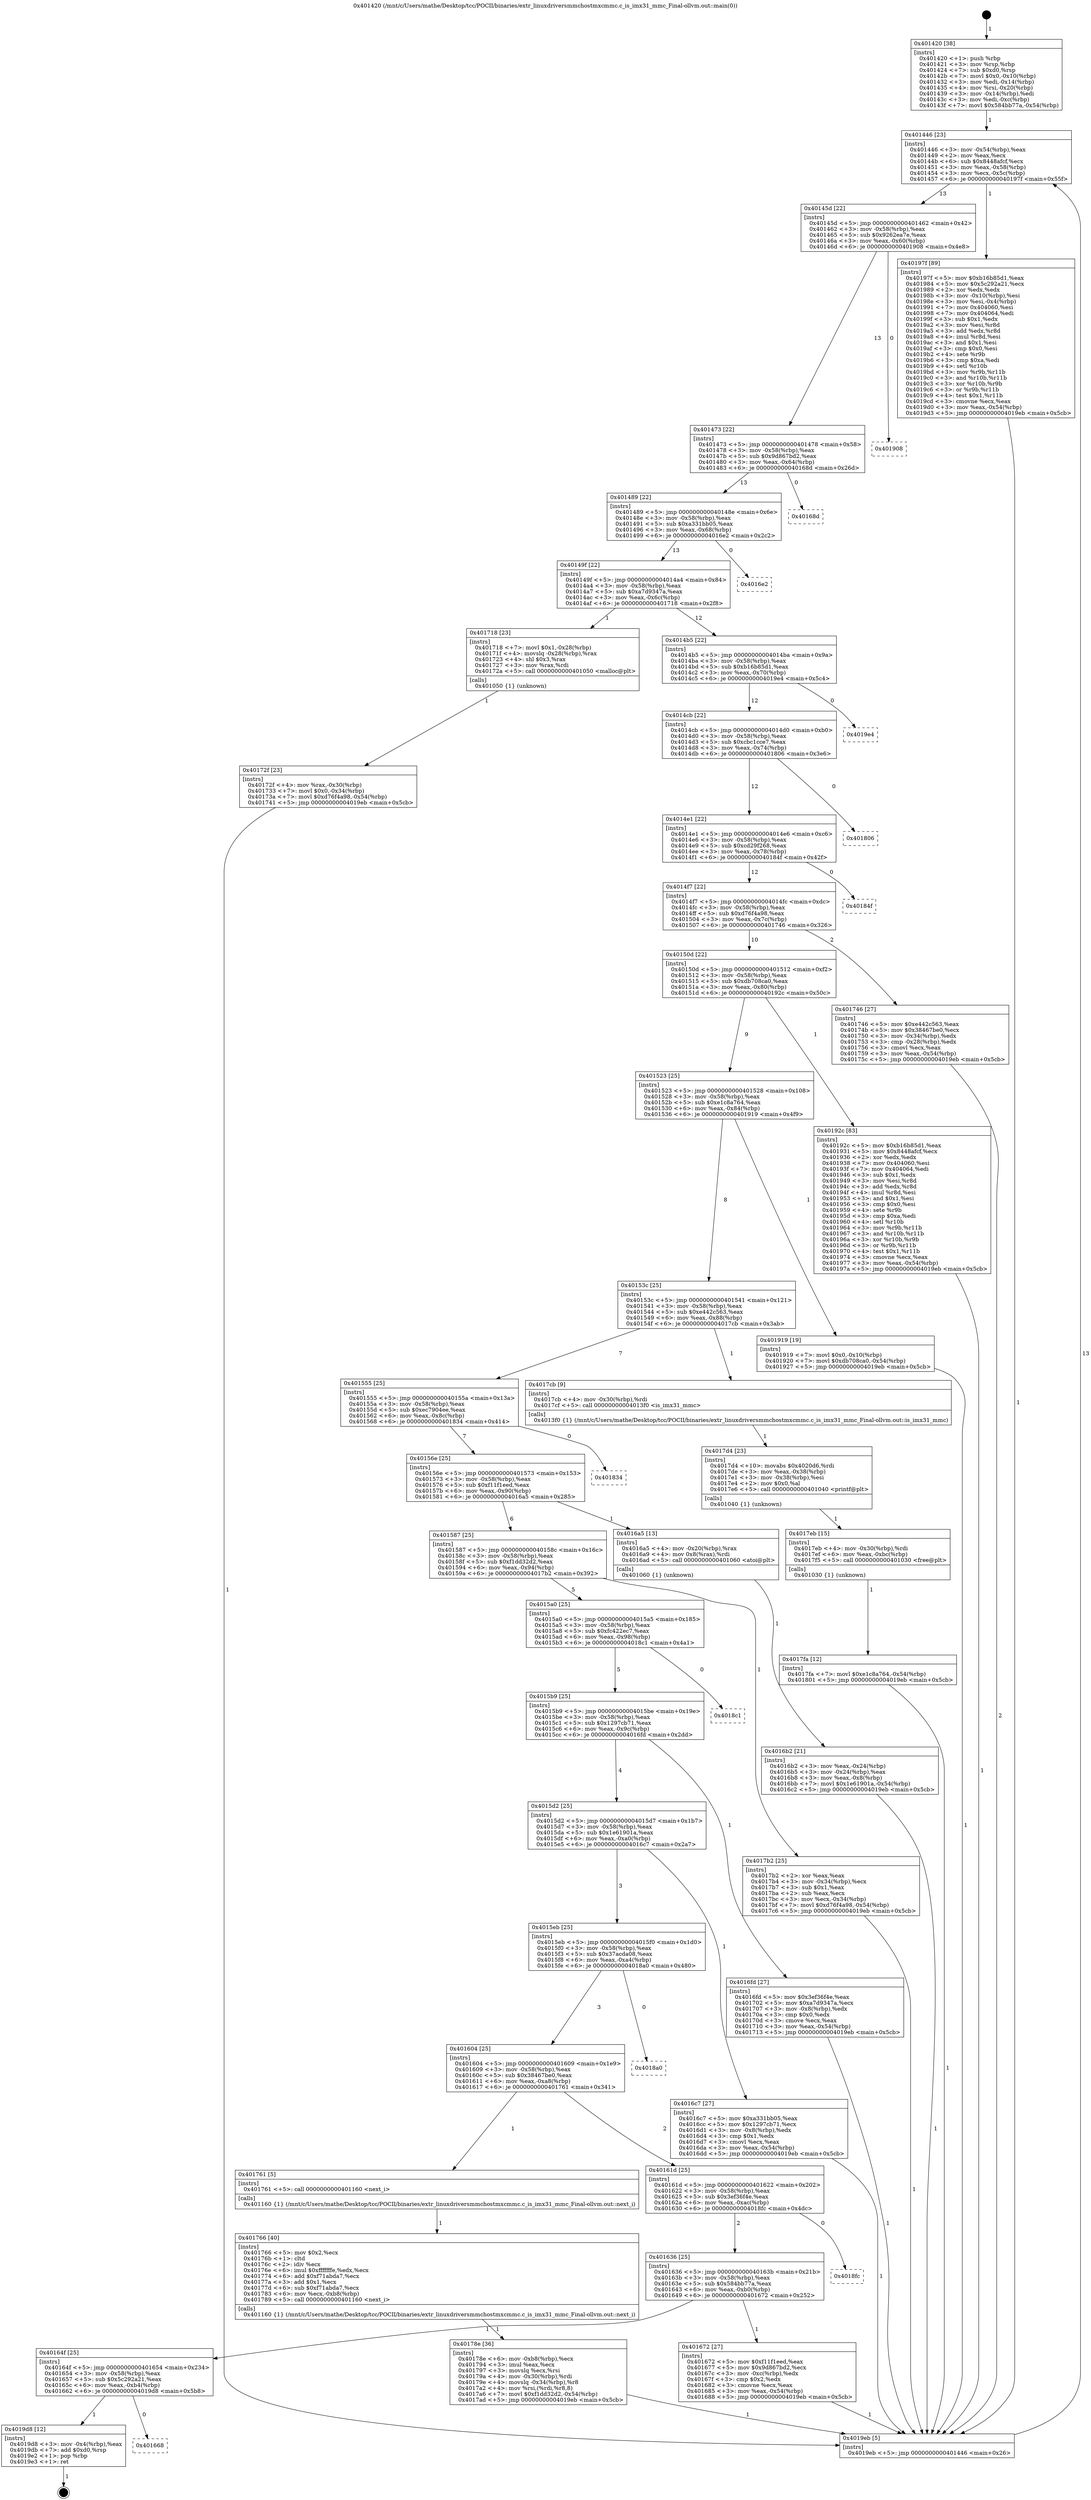 digraph "0x401420" {
  label = "0x401420 (/mnt/c/Users/mathe/Desktop/tcc/POCII/binaries/extr_linuxdriversmmchostmxcmmc.c_is_imx31_mmc_Final-ollvm.out::main(0))"
  labelloc = "t"
  node[shape=record]

  Entry [label="",width=0.3,height=0.3,shape=circle,fillcolor=black,style=filled]
  "0x401446" [label="{
     0x401446 [23]\l
     | [instrs]\l
     &nbsp;&nbsp;0x401446 \<+3\>: mov -0x54(%rbp),%eax\l
     &nbsp;&nbsp;0x401449 \<+2\>: mov %eax,%ecx\l
     &nbsp;&nbsp;0x40144b \<+6\>: sub $0x8448afcf,%ecx\l
     &nbsp;&nbsp;0x401451 \<+3\>: mov %eax,-0x58(%rbp)\l
     &nbsp;&nbsp;0x401454 \<+3\>: mov %ecx,-0x5c(%rbp)\l
     &nbsp;&nbsp;0x401457 \<+6\>: je 000000000040197f \<main+0x55f\>\l
  }"]
  "0x40197f" [label="{
     0x40197f [89]\l
     | [instrs]\l
     &nbsp;&nbsp;0x40197f \<+5\>: mov $0xb16b85d1,%eax\l
     &nbsp;&nbsp;0x401984 \<+5\>: mov $0x5c292a21,%ecx\l
     &nbsp;&nbsp;0x401989 \<+2\>: xor %edx,%edx\l
     &nbsp;&nbsp;0x40198b \<+3\>: mov -0x10(%rbp),%esi\l
     &nbsp;&nbsp;0x40198e \<+3\>: mov %esi,-0x4(%rbp)\l
     &nbsp;&nbsp;0x401991 \<+7\>: mov 0x404060,%esi\l
     &nbsp;&nbsp;0x401998 \<+7\>: mov 0x404064,%edi\l
     &nbsp;&nbsp;0x40199f \<+3\>: sub $0x1,%edx\l
     &nbsp;&nbsp;0x4019a2 \<+3\>: mov %esi,%r8d\l
     &nbsp;&nbsp;0x4019a5 \<+3\>: add %edx,%r8d\l
     &nbsp;&nbsp;0x4019a8 \<+4\>: imul %r8d,%esi\l
     &nbsp;&nbsp;0x4019ac \<+3\>: and $0x1,%esi\l
     &nbsp;&nbsp;0x4019af \<+3\>: cmp $0x0,%esi\l
     &nbsp;&nbsp;0x4019b2 \<+4\>: sete %r9b\l
     &nbsp;&nbsp;0x4019b6 \<+3\>: cmp $0xa,%edi\l
     &nbsp;&nbsp;0x4019b9 \<+4\>: setl %r10b\l
     &nbsp;&nbsp;0x4019bd \<+3\>: mov %r9b,%r11b\l
     &nbsp;&nbsp;0x4019c0 \<+3\>: and %r10b,%r11b\l
     &nbsp;&nbsp;0x4019c3 \<+3\>: xor %r10b,%r9b\l
     &nbsp;&nbsp;0x4019c6 \<+3\>: or %r9b,%r11b\l
     &nbsp;&nbsp;0x4019c9 \<+4\>: test $0x1,%r11b\l
     &nbsp;&nbsp;0x4019cd \<+3\>: cmovne %ecx,%eax\l
     &nbsp;&nbsp;0x4019d0 \<+3\>: mov %eax,-0x54(%rbp)\l
     &nbsp;&nbsp;0x4019d3 \<+5\>: jmp 00000000004019eb \<main+0x5cb\>\l
  }"]
  "0x40145d" [label="{
     0x40145d [22]\l
     | [instrs]\l
     &nbsp;&nbsp;0x40145d \<+5\>: jmp 0000000000401462 \<main+0x42\>\l
     &nbsp;&nbsp;0x401462 \<+3\>: mov -0x58(%rbp),%eax\l
     &nbsp;&nbsp;0x401465 \<+5\>: sub $0x9262ea7e,%eax\l
     &nbsp;&nbsp;0x40146a \<+3\>: mov %eax,-0x60(%rbp)\l
     &nbsp;&nbsp;0x40146d \<+6\>: je 0000000000401908 \<main+0x4e8\>\l
  }"]
  Exit [label="",width=0.3,height=0.3,shape=circle,fillcolor=black,style=filled,peripheries=2]
  "0x401908" [label="{
     0x401908\l
  }", style=dashed]
  "0x401473" [label="{
     0x401473 [22]\l
     | [instrs]\l
     &nbsp;&nbsp;0x401473 \<+5\>: jmp 0000000000401478 \<main+0x58\>\l
     &nbsp;&nbsp;0x401478 \<+3\>: mov -0x58(%rbp),%eax\l
     &nbsp;&nbsp;0x40147b \<+5\>: sub $0x9d867bd2,%eax\l
     &nbsp;&nbsp;0x401480 \<+3\>: mov %eax,-0x64(%rbp)\l
     &nbsp;&nbsp;0x401483 \<+6\>: je 000000000040168d \<main+0x26d\>\l
  }"]
  "0x401668" [label="{
     0x401668\l
  }", style=dashed]
  "0x40168d" [label="{
     0x40168d\l
  }", style=dashed]
  "0x401489" [label="{
     0x401489 [22]\l
     | [instrs]\l
     &nbsp;&nbsp;0x401489 \<+5\>: jmp 000000000040148e \<main+0x6e\>\l
     &nbsp;&nbsp;0x40148e \<+3\>: mov -0x58(%rbp),%eax\l
     &nbsp;&nbsp;0x401491 \<+5\>: sub $0xa331bb05,%eax\l
     &nbsp;&nbsp;0x401496 \<+3\>: mov %eax,-0x68(%rbp)\l
     &nbsp;&nbsp;0x401499 \<+6\>: je 00000000004016e2 \<main+0x2c2\>\l
  }"]
  "0x4019d8" [label="{
     0x4019d8 [12]\l
     | [instrs]\l
     &nbsp;&nbsp;0x4019d8 \<+3\>: mov -0x4(%rbp),%eax\l
     &nbsp;&nbsp;0x4019db \<+7\>: add $0xd0,%rsp\l
     &nbsp;&nbsp;0x4019e2 \<+1\>: pop %rbp\l
     &nbsp;&nbsp;0x4019e3 \<+1\>: ret\l
  }"]
  "0x4016e2" [label="{
     0x4016e2\l
  }", style=dashed]
  "0x40149f" [label="{
     0x40149f [22]\l
     | [instrs]\l
     &nbsp;&nbsp;0x40149f \<+5\>: jmp 00000000004014a4 \<main+0x84\>\l
     &nbsp;&nbsp;0x4014a4 \<+3\>: mov -0x58(%rbp),%eax\l
     &nbsp;&nbsp;0x4014a7 \<+5\>: sub $0xa7d9347a,%eax\l
     &nbsp;&nbsp;0x4014ac \<+3\>: mov %eax,-0x6c(%rbp)\l
     &nbsp;&nbsp;0x4014af \<+6\>: je 0000000000401718 \<main+0x2f8\>\l
  }"]
  "0x4017fa" [label="{
     0x4017fa [12]\l
     | [instrs]\l
     &nbsp;&nbsp;0x4017fa \<+7\>: movl $0xe1c8a764,-0x54(%rbp)\l
     &nbsp;&nbsp;0x401801 \<+5\>: jmp 00000000004019eb \<main+0x5cb\>\l
  }"]
  "0x401718" [label="{
     0x401718 [23]\l
     | [instrs]\l
     &nbsp;&nbsp;0x401718 \<+7\>: movl $0x1,-0x28(%rbp)\l
     &nbsp;&nbsp;0x40171f \<+4\>: movslq -0x28(%rbp),%rax\l
     &nbsp;&nbsp;0x401723 \<+4\>: shl $0x3,%rax\l
     &nbsp;&nbsp;0x401727 \<+3\>: mov %rax,%rdi\l
     &nbsp;&nbsp;0x40172a \<+5\>: call 0000000000401050 \<malloc@plt\>\l
     | [calls]\l
     &nbsp;&nbsp;0x401050 \{1\} (unknown)\l
  }"]
  "0x4014b5" [label="{
     0x4014b5 [22]\l
     | [instrs]\l
     &nbsp;&nbsp;0x4014b5 \<+5\>: jmp 00000000004014ba \<main+0x9a\>\l
     &nbsp;&nbsp;0x4014ba \<+3\>: mov -0x58(%rbp),%eax\l
     &nbsp;&nbsp;0x4014bd \<+5\>: sub $0xb16b85d1,%eax\l
     &nbsp;&nbsp;0x4014c2 \<+3\>: mov %eax,-0x70(%rbp)\l
     &nbsp;&nbsp;0x4014c5 \<+6\>: je 00000000004019e4 \<main+0x5c4\>\l
  }"]
  "0x4017eb" [label="{
     0x4017eb [15]\l
     | [instrs]\l
     &nbsp;&nbsp;0x4017eb \<+4\>: mov -0x30(%rbp),%rdi\l
     &nbsp;&nbsp;0x4017ef \<+6\>: mov %eax,-0xbc(%rbp)\l
     &nbsp;&nbsp;0x4017f5 \<+5\>: call 0000000000401030 \<free@plt\>\l
     | [calls]\l
     &nbsp;&nbsp;0x401030 \{1\} (unknown)\l
  }"]
  "0x4019e4" [label="{
     0x4019e4\l
  }", style=dashed]
  "0x4014cb" [label="{
     0x4014cb [22]\l
     | [instrs]\l
     &nbsp;&nbsp;0x4014cb \<+5\>: jmp 00000000004014d0 \<main+0xb0\>\l
     &nbsp;&nbsp;0x4014d0 \<+3\>: mov -0x58(%rbp),%eax\l
     &nbsp;&nbsp;0x4014d3 \<+5\>: sub $0xcbc1cce7,%eax\l
     &nbsp;&nbsp;0x4014d8 \<+3\>: mov %eax,-0x74(%rbp)\l
     &nbsp;&nbsp;0x4014db \<+6\>: je 0000000000401806 \<main+0x3e6\>\l
  }"]
  "0x4017d4" [label="{
     0x4017d4 [23]\l
     | [instrs]\l
     &nbsp;&nbsp;0x4017d4 \<+10\>: movabs $0x4020d6,%rdi\l
     &nbsp;&nbsp;0x4017de \<+3\>: mov %eax,-0x38(%rbp)\l
     &nbsp;&nbsp;0x4017e1 \<+3\>: mov -0x38(%rbp),%esi\l
     &nbsp;&nbsp;0x4017e4 \<+2\>: mov $0x0,%al\l
     &nbsp;&nbsp;0x4017e6 \<+5\>: call 0000000000401040 \<printf@plt\>\l
     | [calls]\l
     &nbsp;&nbsp;0x401040 \{1\} (unknown)\l
  }"]
  "0x401806" [label="{
     0x401806\l
  }", style=dashed]
  "0x4014e1" [label="{
     0x4014e1 [22]\l
     | [instrs]\l
     &nbsp;&nbsp;0x4014e1 \<+5\>: jmp 00000000004014e6 \<main+0xc6\>\l
     &nbsp;&nbsp;0x4014e6 \<+3\>: mov -0x58(%rbp),%eax\l
     &nbsp;&nbsp;0x4014e9 \<+5\>: sub $0xcd29f268,%eax\l
     &nbsp;&nbsp;0x4014ee \<+3\>: mov %eax,-0x78(%rbp)\l
     &nbsp;&nbsp;0x4014f1 \<+6\>: je 000000000040184f \<main+0x42f\>\l
  }"]
  "0x40178e" [label="{
     0x40178e [36]\l
     | [instrs]\l
     &nbsp;&nbsp;0x40178e \<+6\>: mov -0xb8(%rbp),%ecx\l
     &nbsp;&nbsp;0x401794 \<+3\>: imul %eax,%ecx\l
     &nbsp;&nbsp;0x401797 \<+3\>: movslq %ecx,%rsi\l
     &nbsp;&nbsp;0x40179a \<+4\>: mov -0x30(%rbp),%rdi\l
     &nbsp;&nbsp;0x40179e \<+4\>: movslq -0x34(%rbp),%r8\l
     &nbsp;&nbsp;0x4017a2 \<+4\>: mov %rsi,(%rdi,%r8,8)\l
     &nbsp;&nbsp;0x4017a6 \<+7\>: movl $0xf1dd32d2,-0x54(%rbp)\l
     &nbsp;&nbsp;0x4017ad \<+5\>: jmp 00000000004019eb \<main+0x5cb\>\l
  }"]
  "0x40184f" [label="{
     0x40184f\l
  }", style=dashed]
  "0x4014f7" [label="{
     0x4014f7 [22]\l
     | [instrs]\l
     &nbsp;&nbsp;0x4014f7 \<+5\>: jmp 00000000004014fc \<main+0xdc\>\l
     &nbsp;&nbsp;0x4014fc \<+3\>: mov -0x58(%rbp),%eax\l
     &nbsp;&nbsp;0x4014ff \<+5\>: sub $0xd76f4a98,%eax\l
     &nbsp;&nbsp;0x401504 \<+3\>: mov %eax,-0x7c(%rbp)\l
     &nbsp;&nbsp;0x401507 \<+6\>: je 0000000000401746 \<main+0x326\>\l
  }"]
  "0x401766" [label="{
     0x401766 [40]\l
     | [instrs]\l
     &nbsp;&nbsp;0x401766 \<+5\>: mov $0x2,%ecx\l
     &nbsp;&nbsp;0x40176b \<+1\>: cltd\l
     &nbsp;&nbsp;0x40176c \<+2\>: idiv %ecx\l
     &nbsp;&nbsp;0x40176e \<+6\>: imul $0xfffffffe,%edx,%ecx\l
     &nbsp;&nbsp;0x401774 \<+6\>: add $0xf71abda7,%ecx\l
     &nbsp;&nbsp;0x40177a \<+3\>: add $0x1,%ecx\l
     &nbsp;&nbsp;0x40177d \<+6\>: sub $0xf71abda7,%ecx\l
     &nbsp;&nbsp;0x401783 \<+6\>: mov %ecx,-0xb8(%rbp)\l
     &nbsp;&nbsp;0x401789 \<+5\>: call 0000000000401160 \<next_i\>\l
     | [calls]\l
     &nbsp;&nbsp;0x401160 \{1\} (/mnt/c/Users/mathe/Desktop/tcc/POCII/binaries/extr_linuxdriversmmchostmxcmmc.c_is_imx31_mmc_Final-ollvm.out::next_i)\l
  }"]
  "0x401746" [label="{
     0x401746 [27]\l
     | [instrs]\l
     &nbsp;&nbsp;0x401746 \<+5\>: mov $0xe442c563,%eax\l
     &nbsp;&nbsp;0x40174b \<+5\>: mov $0x38467be0,%ecx\l
     &nbsp;&nbsp;0x401750 \<+3\>: mov -0x34(%rbp),%edx\l
     &nbsp;&nbsp;0x401753 \<+3\>: cmp -0x28(%rbp),%edx\l
     &nbsp;&nbsp;0x401756 \<+3\>: cmovl %ecx,%eax\l
     &nbsp;&nbsp;0x401759 \<+3\>: mov %eax,-0x54(%rbp)\l
     &nbsp;&nbsp;0x40175c \<+5\>: jmp 00000000004019eb \<main+0x5cb\>\l
  }"]
  "0x40150d" [label="{
     0x40150d [22]\l
     | [instrs]\l
     &nbsp;&nbsp;0x40150d \<+5\>: jmp 0000000000401512 \<main+0xf2\>\l
     &nbsp;&nbsp;0x401512 \<+3\>: mov -0x58(%rbp),%eax\l
     &nbsp;&nbsp;0x401515 \<+5\>: sub $0xdb708ca0,%eax\l
     &nbsp;&nbsp;0x40151a \<+3\>: mov %eax,-0x80(%rbp)\l
     &nbsp;&nbsp;0x40151d \<+6\>: je 000000000040192c \<main+0x50c\>\l
  }"]
  "0x40172f" [label="{
     0x40172f [23]\l
     | [instrs]\l
     &nbsp;&nbsp;0x40172f \<+4\>: mov %rax,-0x30(%rbp)\l
     &nbsp;&nbsp;0x401733 \<+7\>: movl $0x0,-0x34(%rbp)\l
     &nbsp;&nbsp;0x40173a \<+7\>: movl $0xd76f4a98,-0x54(%rbp)\l
     &nbsp;&nbsp;0x401741 \<+5\>: jmp 00000000004019eb \<main+0x5cb\>\l
  }"]
  "0x40192c" [label="{
     0x40192c [83]\l
     | [instrs]\l
     &nbsp;&nbsp;0x40192c \<+5\>: mov $0xb16b85d1,%eax\l
     &nbsp;&nbsp;0x401931 \<+5\>: mov $0x8448afcf,%ecx\l
     &nbsp;&nbsp;0x401936 \<+2\>: xor %edx,%edx\l
     &nbsp;&nbsp;0x401938 \<+7\>: mov 0x404060,%esi\l
     &nbsp;&nbsp;0x40193f \<+7\>: mov 0x404064,%edi\l
     &nbsp;&nbsp;0x401946 \<+3\>: sub $0x1,%edx\l
     &nbsp;&nbsp;0x401949 \<+3\>: mov %esi,%r8d\l
     &nbsp;&nbsp;0x40194c \<+3\>: add %edx,%r8d\l
     &nbsp;&nbsp;0x40194f \<+4\>: imul %r8d,%esi\l
     &nbsp;&nbsp;0x401953 \<+3\>: and $0x1,%esi\l
     &nbsp;&nbsp;0x401956 \<+3\>: cmp $0x0,%esi\l
     &nbsp;&nbsp;0x401959 \<+4\>: sete %r9b\l
     &nbsp;&nbsp;0x40195d \<+3\>: cmp $0xa,%edi\l
     &nbsp;&nbsp;0x401960 \<+4\>: setl %r10b\l
     &nbsp;&nbsp;0x401964 \<+3\>: mov %r9b,%r11b\l
     &nbsp;&nbsp;0x401967 \<+3\>: and %r10b,%r11b\l
     &nbsp;&nbsp;0x40196a \<+3\>: xor %r10b,%r9b\l
     &nbsp;&nbsp;0x40196d \<+3\>: or %r9b,%r11b\l
     &nbsp;&nbsp;0x401970 \<+4\>: test $0x1,%r11b\l
     &nbsp;&nbsp;0x401974 \<+3\>: cmovne %ecx,%eax\l
     &nbsp;&nbsp;0x401977 \<+3\>: mov %eax,-0x54(%rbp)\l
     &nbsp;&nbsp;0x40197a \<+5\>: jmp 00000000004019eb \<main+0x5cb\>\l
  }"]
  "0x401523" [label="{
     0x401523 [25]\l
     | [instrs]\l
     &nbsp;&nbsp;0x401523 \<+5\>: jmp 0000000000401528 \<main+0x108\>\l
     &nbsp;&nbsp;0x401528 \<+3\>: mov -0x58(%rbp),%eax\l
     &nbsp;&nbsp;0x40152b \<+5\>: sub $0xe1c8a764,%eax\l
     &nbsp;&nbsp;0x401530 \<+6\>: mov %eax,-0x84(%rbp)\l
     &nbsp;&nbsp;0x401536 \<+6\>: je 0000000000401919 \<main+0x4f9\>\l
  }"]
  "0x4016b2" [label="{
     0x4016b2 [21]\l
     | [instrs]\l
     &nbsp;&nbsp;0x4016b2 \<+3\>: mov %eax,-0x24(%rbp)\l
     &nbsp;&nbsp;0x4016b5 \<+3\>: mov -0x24(%rbp),%eax\l
     &nbsp;&nbsp;0x4016b8 \<+3\>: mov %eax,-0x8(%rbp)\l
     &nbsp;&nbsp;0x4016bb \<+7\>: movl $0x1e61901a,-0x54(%rbp)\l
     &nbsp;&nbsp;0x4016c2 \<+5\>: jmp 00000000004019eb \<main+0x5cb\>\l
  }"]
  "0x401919" [label="{
     0x401919 [19]\l
     | [instrs]\l
     &nbsp;&nbsp;0x401919 \<+7\>: movl $0x0,-0x10(%rbp)\l
     &nbsp;&nbsp;0x401920 \<+7\>: movl $0xdb708ca0,-0x54(%rbp)\l
     &nbsp;&nbsp;0x401927 \<+5\>: jmp 00000000004019eb \<main+0x5cb\>\l
  }"]
  "0x40153c" [label="{
     0x40153c [25]\l
     | [instrs]\l
     &nbsp;&nbsp;0x40153c \<+5\>: jmp 0000000000401541 \<main+0x121\>\l
     &nbsp;&nbsp;0x401541 \<+3\>: mov -0x58(%rbp),%eax\l
     &nbsp;&nbsp;0x401544 \<+5\>: sub $0xe442c563,%eax\l
     &nbsp;&nbsp;0x401549 \<+6\>: mov %eax,-0x88(%rbp)\l
     &nbsp;&nbsp;0x40154f \<+6\>: je 00000000004017cb \<main+0x3ab\>\l
  }"]
  "0x401420" [label="{
     0x401420 [38]\l
     | [instrs]\l
     &nbsp;&nbsp;0x401420 \<+1\>: push %rbp\l
     &nbsp;&nbsp;0x401421 \<+3\>: mov %rsp,%rbp\l
     &nbsp;&nbsp;0x401424 \<+7\>: sub $0xd0,%rsp\l
     &nbsp;&nbsp;0x40142b \<+7\>: movl $0x0,-0x10(%rbp)\l
     &nbsp;&nbsp;0x401432 \<+3\>: mov %edi,-0x14(%rbp)\l
     &nbsp;&nbsp;0x401435 \<+4\>: mov %rsi,-0x20(%rbp)\l
     &nbsp;&nbsp;0x401439 \<+3\>: mov -0x14(%rbp),%edi\l
     &nbsp;&nbsp;0x40143c \<+3\>: mov %edi,-0xc(%rbp)\l
     &nbsp;&nbsp;0x40143f \<+7\>: movl $0x584bb77a,-0x54(%rbp)\l
  }"]
  "0x4017cb" [label="{
     0x4017cb [9]\l
     | [instrs]\l
     &nbsp;&nbsp;0x4017cb \<+4\>: mov -0x30(%rbp),%rdi\l
     &nbsp;&nbsp;0x4017cf \<+5\>: call 00000000004013f0 \<is_imx31_mmc\>\l
     | [calls]\l
     &nbsp;&nbsp;0x4013f0 \{1\} (/mnt/c/Users/mathe/Desktop/tcc/POCII/binaries/extr_linuxdriversmmchostmxcmmc.c_is_imx31_mmc_Final-ollvm.out::is_imx31_mmc)\l
  }"]
  "0x401555" [label="{
     0x401555 [25]\l
     | [instrs]\l
     &nbsp;&nbsp;0x401555 \<+5\>: jmp 000000000040155a \<main+0x13a\>\l
     &nbsp;&nbsp;0x40155a \<+3\>: mov -0x58(%rbp),%eax\l
     &nbsp;&nbsp;0x40155d \<+5\>: sub $0xec7904ee,%eax\l
     &nbsp;&nbsp;0x401562 \<+6\>: mov %eax,-0x8c(%rbp)\l
     &nbsp;&nbsp;0x401568 \<+6\>: je 0000000000401834 \<main+0x414\>\l
  }"]
  "0x4019eb" [label="{
     0x4019eb [5]\l
     | [instrs]\l
     &nbsp;&nbsp;0x4019eb \<+5\>: jmp 0000000000401446 \<main+0x26\>\l
  }"]
  "0x401834" [label="{
     0x401834\l
  }", style=dashed]
  "0x40156e" [label="{
     0x40156e [25]\l
     | [instrs]\l
     &nbsp;&nbsp;0x40156e \<+5\>: jmp 0000000000401573 \<main+0x153\>\l
     &nbsp;&nbsp;0x401573 \<+3\>: mov -0x58(%rbp),%eax\l
     &nbsp;&nbsp;0x401576 \<+5\>: sub $0xf11f1eed,%eax\l
     &nbsp;&nbsp;0x40157b \<+6\>: mov %eax,-0x90(%rbp)\l
     &nbsp;&nbsp;0x401581 \<+6\>: je 00000000004016a5 \<main+0x285\>\l
  }"]
  "0x40164f" [label="{
     0x40164f [25]\l
     | [instrs]\l
     &nbsp;&nbsp;0x40164f \<+5\>: jmp 0000000000401654 \<main+0x234\>\l
     &nbsp;&nbsp;0x401654 \<+3\>: mov -0x58(%rbp),%eax\l
     &nbsp;&nbsp;0x401657 \<+5\>: sub $0x5c292a21,%eax\l
     &nbsp;&nbsp;0x40165c \<+6\>: mov %eax,-0xb4(%rbp)\l
     &nbsp;&nbsp;0x401662 \<+6\>: je 00000000004019d8 \<main+0x5b8\>\l
  }"]
  "0x4016a5" [label="{
     0x4016a5 [13]\l
     | [instrs]\l
     &nbsp;&nbsp;0x4016a5 \<+4\>: mov -0x20(%rbp),%rax\l
     &nbsp;&nbsp;0x4016a9 \<+4\>: mov 0x8(%rax),%rdi\l
     &nbsp;&nbsp;0x4016ad \<+5\>: call 0000000000401060 \<atoi@plt\>\l
     | [calls]\l
     &nbsp;&nbsp;0x401060 \{1\} (unknown)\l
  }"]
  "0x401587" [label="{
     0x401587 [25]\l
     | [instrs]\l
     &nbsp;&nbsp;0x401587 \<+5\>: jmp 000000000040158c \<main+0x16c\>\l
     &nbsp;&nbsp;0x40158c \<+3\>: mov -0x58(%rbp),%eax\l
     &nbsp;&nbsp;0x40158f \<+5\>: sub $0xf1dd32d2,%eax\l
     &nbsp;&nbsp;0x401594 \<+6\>: mov %eax,-0x94(%rbp)\l
     &nbsp;&nbsp;0x40159a \<+6\>: je 00000000004017b2 \<main+0x392\>\l
  }"]
  "0x401672" [label="{
     0x401672 [27]\l
     | [instrs]\l
     &nbsp;&nbsp;0x401672 \<+5\>: mov $0xf11f1eed,%eax\l
     &nbsp;&nbsp;0x401677 \<+5\>: mov $0x9d867bd2,%ecx\l
     &nbsp;&nbsp;0x40167c \<+3\>: mov -0xc(%rbp),%edx\l
     &nbsp;&nbsp;0x40167f \<+3\>: cmp $0x2,%edx\l
     &nbsp;&nbsp;0x401682 \<+3\>: cmovne %ecx,%eax\l
     &nbsp;&nbsp;0x401685 \<+3\>: mov %eax,-0x54(%rbp)\l
     &nbsp;&nbsp;0x401688 \<+5\>: jmp 00000000004019eb \<main+0x5cb\>\l
  }"]
  "0x4017b2" [label="{
     0x4017b2 [25]\l
     | [instrs]\l
     &nbsp;&nbsp;0x4017b2 \<+2\>: xor %eax,%eax\l
     &nbsp;&nbsp;0x4017b4 \<+3\>: mov -0x34(%rbp),%ecx\l
     &nbsp;&nbsp;0x4017b7 \<+3\>: sub $0x1,%eax\l
     &nbsp;&nbsp;0x4017ba \<+2\>: sub %eax,%ecx\l
     &nbsp;&nbsp;0x4017bc \<+3\>: mov %ecx,-0x34(%rbp)\l
     &nbsp;&nbsp;0x4017bf \<+7\>: movl $0xd76f4a98,-0x54(%rbp)\l
     &nbsp;&nbsp;0x4017c6 \<+5\>: jmp 00000000004019eb \<main+0x5cb\>\l
  }"]
  "0x4015a0" [label="{
     0x4015a0 [25]\l
     | [instrs]\l
     &nbsp;&nbsp;0x4015a0 \<+5\>: jmp 00000000004015a5 \<main+0x185\>\l
     &nbsp;&nbsp;0x4015a5 \<+3\>: mov -0x58(%rbp),%eax\l
     &nbsp;&nbsp;0x4015a8 \<+5\>: sub $0xfc422ec7,%eax\l
     &nbsp;&nbsp;0x4015ad \<+6\>: mov %eax,-0x98(%rbp)\l
     &nbsp;&nbsp;0x4015b3 \<+6\>: je 00000000004018c1 \<main+0x4a1\>\l
  }"]
  "0x401636" [label="{
     0x401636 [25]\l
     | [instrs]\l
     &nbsp;&nbsp;0x401636 \<+5\>: jmp 000000000040163b \<main+0x21b\>\l
     &nbsp;&nbsp;0x40163b \<+3\>: mov -0x58(%rbp),%eax\l
     &nbsp;&nbsp;0x40163e \<+5\>: sub $0x584bb77a,%eax\l
     &nbsp;&nbsp;0x401643 \<+6\>: mov %eax,-0xb0(%rbp)\l
     &nbsp;&nbsp;0x401649 \<+6\>: je 0000000000401672 \<main+0x252\>\l
  }"]
  "0x4018c1" [label="{
     0x4018c1\l
  }", style=dashed]
  "0x4015b9" [label="{
     0x4015b9 [25]\l
     | [instrs]\l
     &nbsp;&nbsp;0x4015b9 \<+5\>: jmp 00000000004015be \<main+0x19e\>\l
     &nbsp;&nbsp;0x4015be \<+3\>: mov -0x58(%rbp),%eax\l
     &nbsp;&nbsp;0x4015c1 \<+5\>: sub $0x1297cb71,%eax\l
     &nbsp;&nbsp;0x4015c6 \<+6\>: mov %eax,-0x9c(%rbp)\l
     &nbsp;&nbsp;0x4015cc \<+6\>: je 00000000004016fd \<main+0x2dd\>\l
  }"]
  "0x4018fc" [label="{
     0x4018fc\l
  }", style=dashed]
  "0x4016fd" [label="{
     0x4016fd [27]\l
     | [instrs]\l
     &nbsp;&nbsp;0x4016fd \<+5\>: mov $0x3ef36f4e,%eax\l
     &nbsp;&nbsp;0x401702 \<+5\>: mov $0xa7d9347a,%ecx\l
     &nbsp;&nbsp;0x401707 \<+3\>: mov -0x8(%rbp),%edx\l
     &nbsp;&nbsp;0x40170a \<+3\>: cmp $0x0,%edx\l
     &nbsp;&nbsp;0x40170d \<+3\>: cmove %ecx,%eax\l
     &nbsp;&nbsp;0x401710 \<+3\>: mov %eax,-0x54(%rbp)\l
     &nbsp;&nbsp;0x401713 \<+5\>: jmp 00000000004019eb \<main+0x5cb\>\l
  }"]
  "0x4015d2" [label="{
     0x4015d2 [25]\l
     | [instrs]\l
     &nbsp;&nbsp;0x4015d2 \<+5\>: jmp 00000000004015d7 \<main+0x1b7\>\l
     &nbsp;&nbsp;0x4015d7 \<+3\>: mov -0x58(%rbp),%eax\l
     &nbsp;&nbsp;0x4015da \<+5\>: sub $0x1e61901a,%eax\l
     &nbsp;&nbsp;0x4015df \<+6\>: mov %eax,-0xa0(%rbp)\l
     &nbsp;&nbsp;0x4015e5 \<+6\>: je 00000000004016c7 \<main+0x2a7\>\l
  }"]
  "0x40161d" [label="{
     0x40161d [25]\l
     | [instrs]\l
     &nbsp;&nbsp;0x40161d \<+5\>: jmp 0000000000401622 \<main+0x202\>\l
     &nbsp;&nbsp;0x401622 \<+3\>: mov -0x58(%rbp),%eax\l
     &nbsp;&nbsp;0x401625 \<+5\>: sub $0x3ef36f4e,%eax\l
     &nbsp;&nbsp;0x40162a \<+6\>: mov %eax,-0xac(%rbp)\l
     &nbsp;&nbsp;0x401630 \<+6\>: je 00000000004018fc \<main+0x4dc\>\l
  }"]
  "0x4016c7" [label="{
     0x4016c7 [27]\l
     | [instrs]\l
     &nbsp;&nbsp;0x4016c7 \<+5\>: mov $0xa331bb05,%eax\l
     &nbsp;&nbsp;0x4016cc \<+5\>: mov $0x1297cb71,%ecx\l
     &nbsp;&nbsp;0x4016d1 \<+3\>: mov -0x8(%rbp),%edx\l
     &nbsp;&nbsp;0x4016d4 \<+3\>: cmp $0x1,%edx\l
     &nbsp;&nbsp;0x4016d7 \<+3\>: cmovl %ecx,%eax\l
     &nbsp;&nbsp;0x4016da \<+3\>: mov %eax,-0x54(%rbp)\l
     &nbsp;&nbsp;0x4016dd \<+5\>: jmp 00000000004019eb \<main+0x5cb\>\l
  }"]
  "0x4015eb" [label="{
     0x4015eb [25]\l
     | [instrs]\l
     &nbsp;&nbsp;0x4015eb \<+5\>: jmp 00000000004015f0 \<main+0x1d0\>\l
     &nbsp;&nbsp;0x4015f0 \<+3\>: mov -0x58(%rbp),%eax\l
     &nbsp;&nbsp;0x4015f3 \<+5\>: sub $0x37acda08,%eax\l
     &nbsp;&nbsp;0x4015f8 \<+6\>: mov %eax,-0xa4(%rbp)\l
     &nbsp;&nbsp;0x4015fe \<+6\>: je 00000000004018a0 \<main+0x480\>\l
  }"]
  "0x401761" [label="{
     0x401761 [5]\l
     | [instrs]\l
     &nbsp;&nbsp;0x401761 \<+5\>: call 0000000000401160 \<next_i\>\l
     | [calls]\l
     &nbsp;&nbsp;0x401160 \{1\} (/mnt/c/Users/mathe/Desktop/tcc/POCII/binaries/extr_linuxdriversmmchostmxcmmc.c_is_imx31_mmc_Final-ollvm.out::next_i)\l
  }"]
  "0x4018a0" [label="{
     0x4018a0\l
  }", style=dashed]
  "0x401604" [label="{
     0x401604 [25]\l
     | [instrs]\l
     &nbsp;&nbsp;0x401604 \<+5\>: jmp 0000000000401609 \<main+0x1e9\>\l
     &nbsp;&nbsp;0x401609 \<+3\>: mov -0x58(%rbp),%eax\l
     &nbsp;&nbsp;0x40160c \<+5\>: sub $0x38467be0,%eax\l
     &nbsp;&nbsp;0x401611 \<+6\>: mov %eax,-0xa8(%rbp)\l
     &nbsp;&nbsp;0x401617 \<+6\>: je 0000000000401761 \<main+0x341\>\l
  }"]
  Entry -> "0x401420" [label=" 1"]
  "0x401446" -> "0x40197f" [label=" 1"]
  "0x401446" -> "0x40145d" [label=" 13"]
  "0x4019d8" -> Exit [label=" 1"]
  "0x40145d" -> "0x401908" [label=" 0"]
  "0x40145d" -> "0x401473" [label=" 13"]
  "0x40164f" -> "0x401668" [label=" 0"]
  "0x401473" -> "0x40168d" [label=" 0"]
  "0x401473" -> "0x401489" [label=" 13"]
  "0x40164f" -> "0x4019d8" [label=" 1"]
  "0x401489" -> "0x4016e2" [label=" 0"]
  "0x401489" -> "0x40149f" [label=" 13"]
  "0x40197f" -> "0x4019eb" [label=" 1"]
  "0x40149f" -> "0x401718" [label=" 1"]
  "0x40149f" -> "0x4014b5" [label=" 12"]
  "0x40192c" -> "0x4019eb" [label=" 1"]
  "0x4014b5" -> "0x4019e4" [label=" 0"]
  "0x4014b5" -> "0x4014cb" [label=" 12"]
  "0x401919" -> "0x4019eb" [label=" 1"]
  "0x4014cb" -> "0x401806" [label=" 0"]
  "0x4014cb" -> "0x4014e1" [label=" 12"]
  "0x4017fa" -> "0x4019eb" [label=" 1"]
  "0x4014e1" -> "0x40184f" [label=" 0"]
  "0x4014e1" -> "0x4014f7" [label=" 12"]
  "0x4017eb" -> "0x4017fa" [label=" 1"]
  "0x4014f7" -> "0x401746" [label=" 2"]
  "0x4014f7" -> "0x40150d" [label=" 10"]
  "0x4017d4" -> "0x4017eb" [label=" 1"]
  "0x40150d" -> "0x40192c" [label=" 1"]
  "0x40150d" -> "0x401523" [label=" 9"]
  "0x4017cb" -> "0x4017d4" [label=" 1"]
  "0x401523" -> "0x401919" [label=" 1"]
  "0x401523" -> "0x40153c" [label=" 8"]
  "0x4017b2" -> "0x4019eb" [label=" 1"]
  "0x40153c" -> "0x4017cb" [label=" 1"]
  "0x40153c" -> "0x401555" [label=" 7"]
  "0x40178e" -> "0x4019eb" [label=" 1"]
  "0x401555" -> "0x401834" [label=" 0"]
  "0x401555" -> "0x40156e" [label=" 7"]
  "0x401766" -> "0x40178e" [label=" 1"]
  "0x40156e" -> "0x4016a5" [label=" 1"]
  "0x40156e" -> "0x401587" [label=" 6"]
  "0x401761" -> "0x401766" [label=" 1"]
  "0x401587" -> "0x4017b2" [label=" 1"]
  "0x401587" -> "0x4015a0" [label=" 5"]
  "0x401746" -> "0x4019eb" [label=" 2"]
  "0x4015a0" -> "0x4018c1" [label=" 0"]
  "0x4015a0" -> "0x4015b9" [label=" 5"]
  "0x401718" -> "0x40172f" [label=" 1"]
  "0x4015b9" -> "0x4016fd" [label=" 1"]
  "0x4015b9" -> "0x4015d2" [label=" 4"]
  "0x4016fd" -> "0x4019eb" [label=" 1"]
  "0x4015d2" -> "0x4016c7" [label=" 1"]
  "0x4015d2" -> "0x4015eb" [label=" 3"]
  "0x4016b2" -> "0x4019eb" [label=" 1"]
  "0x4015eb" -> "0x4018a0" [label=" 0"]
  "0x4015eb" -> "0x401604" [label=" 3"]
  "0x4016a5" -> "0x4016b2" [label=" 1"]
  "0x401604" -> "0x401761" [label=" 1"]
  "0x401604" -> "0x40161d" [label=" 2"]
  "0x4016c7" -> "0x4019eb" [label=" 1"]
  "0x40161d" -> "0x4018fc" [label=" 0"]
  "0x40161d" -> "0x401636" [label=" 2"]
  "0x40172f" -> "0x4019eb" [label=" 1"]
  "0x401636" -> "0x401672" [label=" 1"]
  "0x401636" -> "0x40164f" [label=" 1"]
  "0x401672" -> "0x4019eb" [label=" 1"]
  "0x401420" -> "0x401446" [label=" 1"]
  "0x4019eb" -> "0x401446" [label=" 13"]
}
